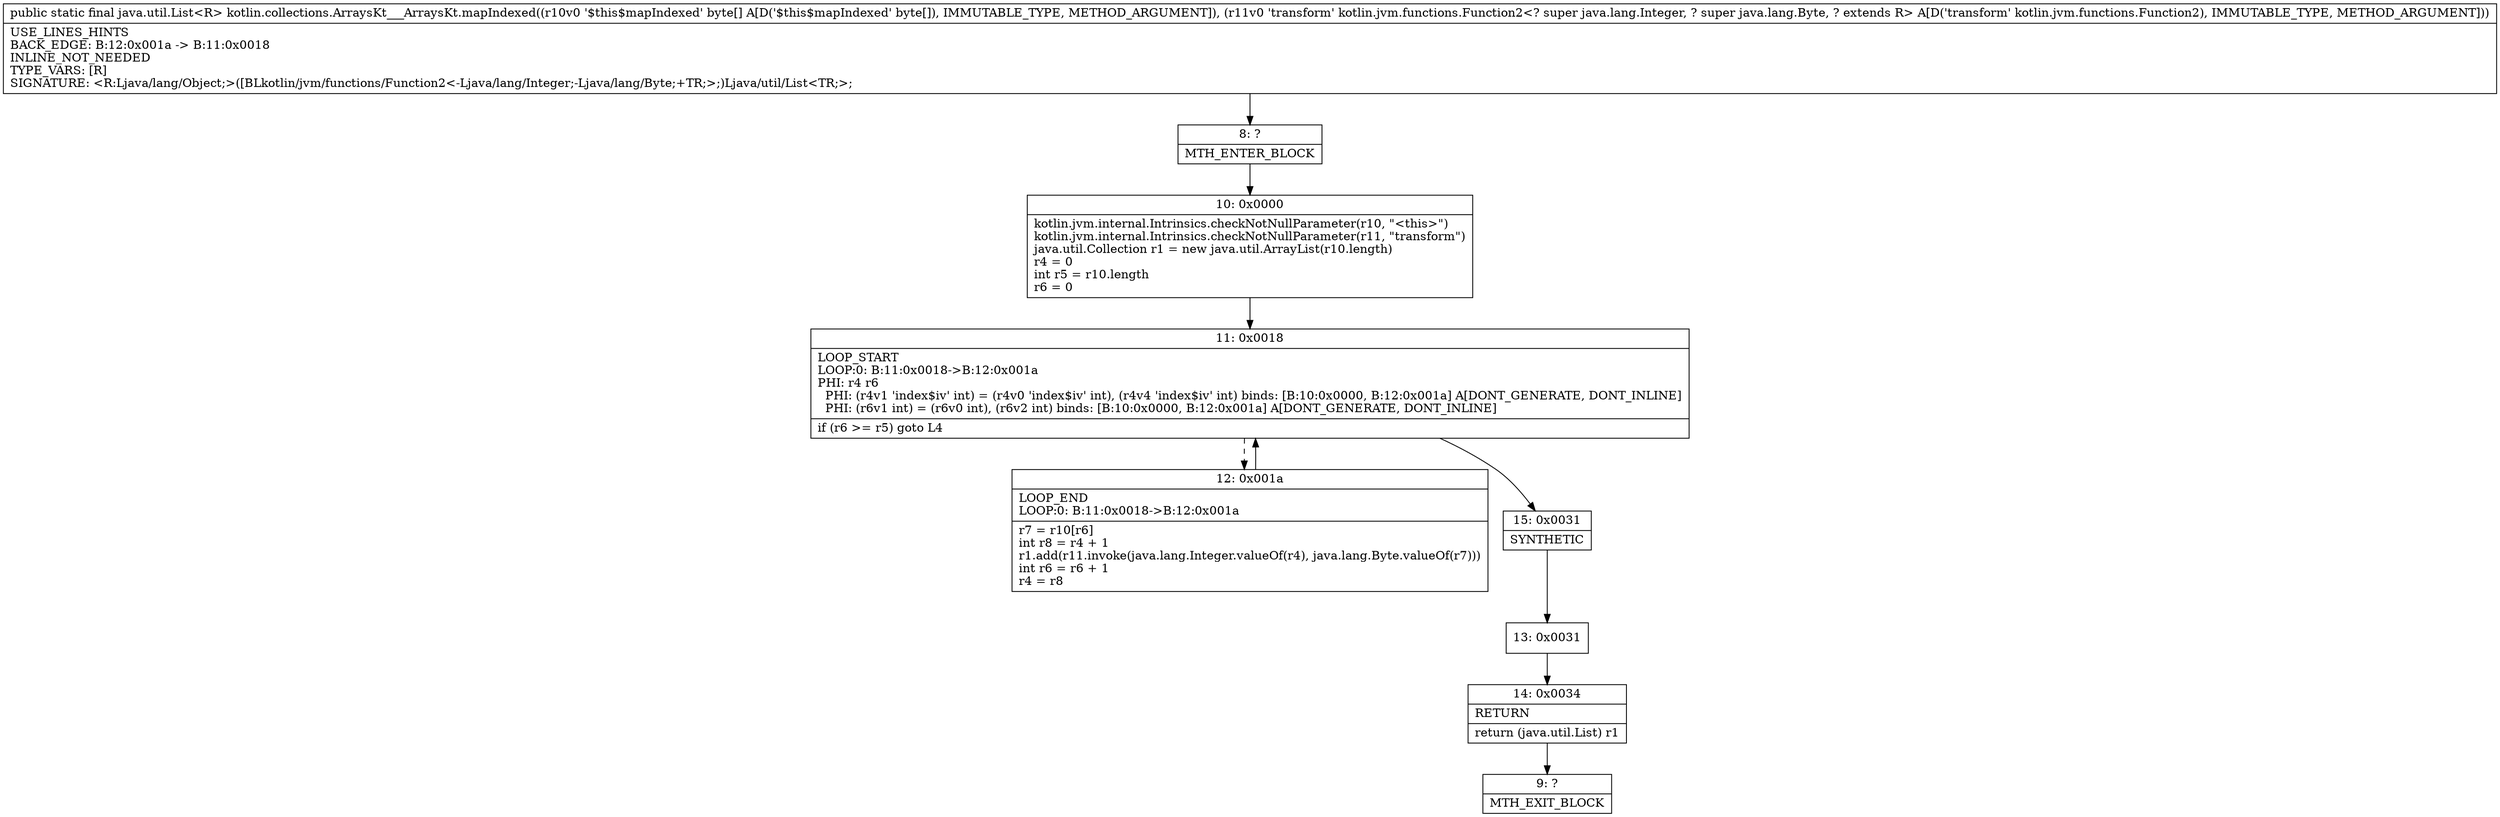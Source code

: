digraph "CFG forkotlin.collections.ArraysKt___ArraysKt.mapIndexed([BLkotlin\/jvm\/functions\/Function2;)Ljava\/util\/List;" {
Node_8 [shape=record,label="{8\:\ ?|MTH_ENTER_BLOCK\l}"];
Node_10 [shape=record,label="{10\:\ 0x0000|kotlin.jvm.internal.Intrinsics.checkNotNullParameter(r10, \"\<this\>\")\lkotlin.jvm.internal.Intrinsics.checkNotNullParameter(r11, \"transform\")\ljava.util.Collection r1 = new java.util.ArrayList(r10.length)\lr4 = 0\lint r5 = r10.length\lr6 = 0\l}"];
Node_11 [shape=record,label="{11\:\ 0x0018|LOOP_START\lLOOP:0: B:11:0x0018\-\>B:12:0x001a\lPHI: r4 r6 \l  PHI: (r4v1 'index$iv' int) = (r4v0 'index$iv' int), (r4v4 'index$iv' int) binds: [B:10:0x0000, B:12:0x001a] A[DONT_GENERATE, DONT_INLINE]\l  PHI: (r6v1 int) = (r6v0 int), (r6v2 int) binds: [B:10:0x0000, B:12:0x001a] A[DONT_GENERATE, DONT_INLINE]\l|if (r6 \>= r5) goto L4\l}"];
Node_12 [shape=record,label="{12\:\ 0x001a|LOOP_END\lLOOP:0: B:11:0x0018\-\>B:12:0x001a\l|r7 = r10[r6]\lint r8 = r4 + 1\lr1.add(r11.invoke(java.lang.Integer.valueOf(r4), java.lang.Byte.valueOf(r7)))\lint r6 = r6 + 1\lr4 = r8\l}"];
Node_15 [shape=record,label="{15\:\ 0x0031|SYNTHETIC\l}"];
Node_13 [shape=record,label="{13\:\ 0x0031}"];
Node_14 [shape=record,label="{14\:\ 0x0034|RETURN\l|return (java.util.List) r1\l}"];
Node_9 [shape=record,label="{9\:\ ?|MTH_EXIT_BLOCK\l}"];
MethodNode[shape=record,label="{public static final java.util.List\<R\> kotlin.collections.ArraysKt___ArraysKt.mapIndexed((r10v0 '$this$mapIndexed' byte[] A[D('$this$mapIndexed' byte[]), IMMUTABLE_TYPE, METHOD_ARGUMENT]), (r11v0 'transform' kotlin.jvm.functions.Function2\<? super java.lang.Integer, ? super java.lang.Byte, ? extends R\> A[D('transform' kotlin.jvm.functions.Function2), IMMUTABLE_TYPE, METHOD_ARGUMENT]))  | USE_LINES_HINTS\lBACK_EDGE: B:12:0x001a \-\> B:11:0x0018\lINLINE_NOT_NEEDED\lTYPE_VARS: [R]\lSIGNATURE: \<R:Ljava\/lang\/Object;\>([BLkotlin\/jvm\/functions\/Function2\<\-Ljava\/lang\/Integer;\-Ljava\/lang\/Byte;+TR;\>;)Ljava\/util\/List\<TR;\>;\l}"];
MethodNode -> Node_8;Node_8 -> Node_10;
Node_10 -> Node_11;
Node_11 -> Node_12[style=dashed];
Node_11 -> Node_15;
Node_12 -> Node_11;
Node_15 -> Node_13;
Node_13 -> Node_14;
Node_14 -> Node_9;
}

